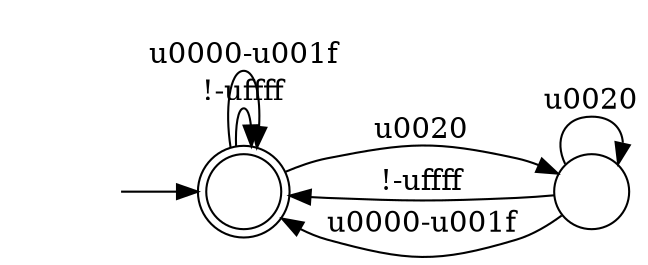 digraph Automaton {
  rankdir = LR;
  0 [shape=doublecircle,label=""];
  initial [shape=plaintext,label=""];
  initial -> 0
  0 -> 1 [label="\u0020"]
  0 -> 0 [label="!-\uffff"]
  0 -> 0 [label="\u0000-\u001f"]
  1 [shape=circle,label=""];
  1 -> 1 [label="\u0020"]
  1 -> 0 [label="!-\uffff"]
  1 -> 0 [label="\u0000-\u001f"]
}
